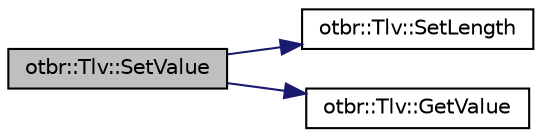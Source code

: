 digraph "otbr::Tlv::SetValue"
{
  edge [fontname="Helvetica",fontsize="10",labelfontname="Helvetica",labelfontsize="10"];
  node [fontname="Helvetica",fontsize="10",shape=record];
  rankdir="LR";
  Node33 [label="otbr::Tlv::SetValue",height=0.2,width=0.4,color="black", fillcolor="grey75", style="filled", fontcolor="black"];
  Node33 -> Node34 [color="midnightblue",fontsize="10",style="solid",fontname="Helvetica"];
  Node34 [label="otbr::Tlv::SetLength",height=0.2,width=0.4,color="black", fillcolor="white", style="filled",URL="$d0/d02/classotbr_1_1Tlv.html#a1a52a3910ee33132a544677212d131e5",tooltip="This method sets the length. "];
  Node33 -> Node35 [color="midnightblue",fontsize="10",style="solid",fontname="Helvetica"];
  Node35 [label="otbr::Tlv::GetValue",height=0.2,width=0.4,color="black", fillcolor="white", style="filled",URL="$d0/d02/classotbr_1_1Tlv.html#ad82a79591f301f46b6395e789fe96543",tooltip="This method returns a pointer to the value. "];
}
